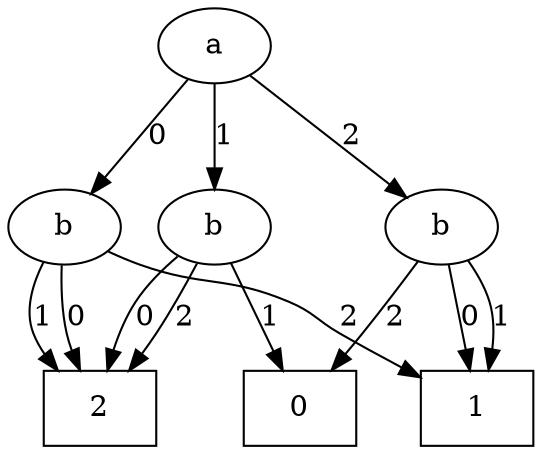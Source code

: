 digraph G{{a0[label=a]}->{b1[label=b]}[label = 0]
{a0[label=a]}->{b2[label=b]}[label = 1]
{a0[label=a]}->{b3[label=b]}[label = 2]
{b1[label=b]}->{26[shape=box label=2]}[label = 0]
{b1[label=b]}->{26[shape=box label=2]}[label = 1]
{b1[label=b]}->{15[shape=box label=1]}[label = 2]
{b2[label=b]}->{26[shape=box label=2]}[label = 0]
{b2[label=b]}->{04[shape=box label=0]}[label = 1]
{b2[label=b]}->{26[shape=box label=2]}[label = 2]
{b3[label=b]}->{15[shape=box label=1]}[label = 0]
{b3[label=b]}->{15[shape=box label=1]}[label = 1]
{b3[label=b]}->{04[shape=box label=0]}[label = 2]
}